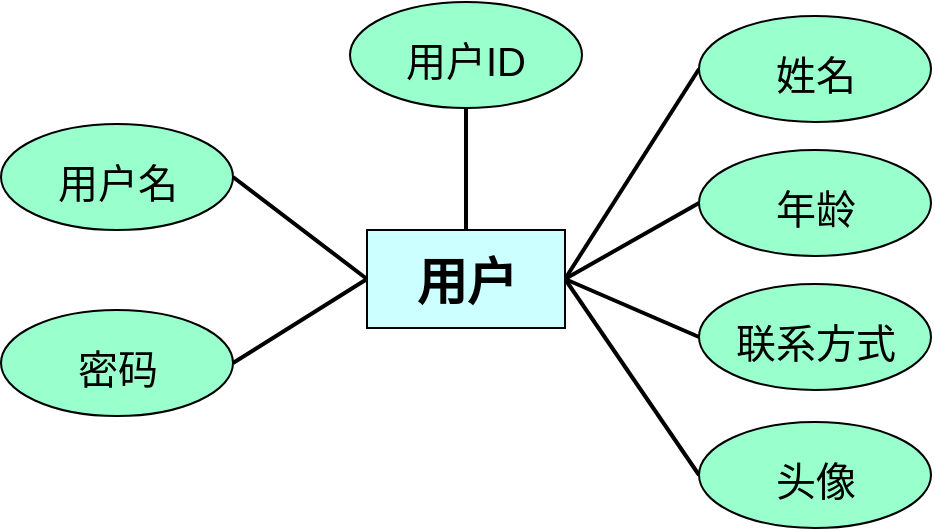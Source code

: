 <mxfile>
    <diagram id="6OLUEpPrqN3F6xuIstuM" name="第 1 页">
        <mxGraphModel dx="169" dy="479" grid="0" gridSize="10" guides="1" tooltips="1" connect="1" arrows="1" fold="1" page="0" pageScale="1" pageWidth="827" pageHeight="1169" background="#FFFFFF" math="0" shadow="0">
            <root>
                <mxCell id="0"/>
                <mxCell id="1" parent="0"/>
                <mxCell id="17" value="" style="endArrow=none;html=1;fontSize=25;fontColor=#000000;strokeWidth=2;strokeColor=#000000;exitX=0.5;exitY=0;exitDx=0;exitDy=0;entryX=0.5;entryY=1;entryDx=0;entryDy=0;" edge="1" parent="1" source="24" target="25">
                    <mxGeometry width="50" height="50" relative="1" as="geometry">
                        <mxPoint x="869.5" y="303" as="sourcePoint"/>
                        <mxPoint x="870.5" y="268" as="targetPoint"/>
                    </mxGeometry>
                </mxCell>
                <mxCell id="18" value="" style="endArrow=none;html=1;fontSize=25;fontColor=#000000;strokeWidth=2;strokeColor=#000000;exitX=0;exitY=0.5;exitDx=0;exitDy=0;entryX=1;entryY=0.5;entryDx=0;entryDy=0;" edge="1" parent="1" source="26" target="24">
                    <mxGeometry width="50" height="50" relative="1" as="geometry">
                        <mxPoint x="900.5" y="133" as="sourcePoint"/>
                        <mxPoint x="900.5" y="75" as="targetPoint"/>
                    </mxGeometry>
                </mxCell>
                <mxCell id="19" value="" style="endArrow=none;html=1;fontSize=25;fontColor=#000000;strokeWidth=2;strokeColor=#000000;exitX=0;exitY=0.5;exitDx=0;exitDy=0;entryX=1;entryY=0.5;entryDx=0;entryDy=0;" edge="1" parent="1" source="27" target="24">
                    <mxGeometry width="50" height="50" relative="1" as="geometry">
                        <mxPoint x="904.5" y="133" as="sourcePoint"/>
                        <mxPoint x="904.5" y="75" as="targetPoint"/>
                    </mxGeometry>
                </mxCell>
                <mxCell id="20" value="" style="endArrow=none;html=1;fontSize=25;fontColor=#000000;strokeWidth=2;strokeColor=#000000;entryX=0;entryY=0.5;entryDx=0;entryDy=0;exitX=1;exitY=0.5;exitDx=0;exitDy=0;" edge="1" parent="1" source="24" target="28">
                    <mxGeometry width="50" height="50" relative="1" as="geometry">
                        <mxPoint x="900.5" y="77" as="sourcePoint"/>
                        <mxPoint x="900.5" y="19" as="targetPoint"/>
                    </mxGeometry>
                </mxCell>
                <mxCell id="21" value="" style="endArrow=none;html=1;fontSize=25;fontColor=#000000;strokeWidth=2;strokeColor=#000000;exitX=0;exitY=0.5;exitDx=0;exitDy=0;entryX=1;entryY=0.5;entryDx=0;entryDy=0;" edge="1" parent="1" source="29" target="24">
                    <mxGeometry width="50" height="50" relative="1" as="geometry">
                        <mxPoint x="986.5" y="431.5" as="sourcePoint"/>
                        <mxPoint x="900" y="18" as="targetPoint"/>
                    </mxGeometry>
                </mxCell>
                <mxCell id="22" value="" style="endArrow=none;html=1;fontSize=25;fontColor=#000000;strokeWidth=2;strokeColor=#000000;entryX=0;entryY=0.5;entryDx=0;entryDy=0;exitX=1;exitY=0.5;exitDx=0;exitDy=0;" edge="1" parent="1" source="30" target="24">
                    <mxGeometry width="50" height="50" relative="1" as="geometry">
                        <mxPoint x="758.5" y="116" as="sourcePoint"/>
                        <mxPoint x="814.5" y="85" as="targetPoint"/>
                    </mxGeometry>
                </mxCell>
                <mxCell id="23" value="" style="endArrow=none;html=1;fontSize=25;fontColor=#000000;strokeWidth=2;strokeColor=#000000;entryX=0;entryY=0.5;entryDx=0;entryDy=0;exitX=1;exitY=0.5;exitDx=0;exitDy=0;" edge="1" parent="1" source="31" target="24">
                    <mxGeometry width="50" height="50" relative="1" as="geometry">
                        <mxPoint x="860.5" y="179" as="sourcePoint"/>
                        <mxPoint x="856.5" y="138" as="targetPoint"/>
                    </mxGeometry>
                </mxCell>
                <mxCell id="24" value="&lt;b&gt;&lt;font style=&quot;font-size: 25px&quot;&gt;用户&lt;/font&gt;&lt;/b&gt;" style="rounded=0;whiteSpace=wrap;html=1;labelBackgroundColor=#CCFFFF;fontSize=25;fontColor=#000000;fillColor=#CCFFFF;" vertex="1" parent="1">
                    <mxGeometry x="820.5" y="312" width="99" height="49" as="geometry"/>
                </mxCell>
                <mxCell id="25" value="&lt;font color=&quot;#000000&quot; style=&quot;font-size: 20px&quot;&gt;用户ID&lt;/font&gt;" style="ellipse;whiteSpace=wrap;html=1;fontSize=25;fillColor=#99FFCC;" vertex="1" parent="1">
                    <mxGeometry x="812" y="198" width="116" height="53" as="geometry"/>
                </mxCell>
                <mxCell id="26" value="&lt;font color=&quot;#000000&quot; style=&quot;font-size: 20px&quot;&gt;联系方式&lt;/font&gt;" style="ellipse;whiteSpace=wrap;html=1;fontSize=25;fillColor=#99FFCC;" vertex="1" parent="1">
                    <mxGeometry x="986.5" y="339" width="116" height="53" as="geometry"/>
                </mxCell>
                <mxCell id="27" value="&lt;font color=&quot;#000000&quot; style=&quot;font-size: 20px&quot;&gt;年龄&lt;/font&gt;" style="ellipse;whiteSpace=wrap;html=1;fontSize=25;fillColor=#99FFCC;" vertex="1" parent="1">
                    <mxGeometry x="986.5" y="272" width="116" height="53" as="geometry"/>
                </mxCell>
                <mxCell id="28" value="&lt;font color=&quot;#000000&quot; style=&quot;font-size: 20px&quot;&gt;姓名&lt;/font&gt;" style="ellipse;whiteSpace=wrap;html=1;fontSize=25;fillColor=#99FFCC;" vertex="1" parent="1">
                    <mxGeometry x="986.5" y="205" width="116" height="53" as="geometry"/>
                </mxCell>
                <mxCell id="29" value="&lt;font color=&quot;#000000&quot; style=&quot;font-size: 20px&quot;&gt;头像&lt;/font&gt;" style="ellipse;whiteSpace=wrap;html=1;fontSize=25;fillColor=#99FFCC;" vertex="1" parent="1">
                    <mxGeometry x="986.5" y="408" width="116" height="53" as="geometry"/>
                </mxCell>
                <mxCell id="30" value="&lt;font color=&quot;#000000&quot; style=&quot;font-size: 20px&quot;&gt;密码&lt;/font&gt;" style="ellipse;whiteSpace=wrap;html=1;fontSize=25;fillColor=#99FFCC;" vertex="1" parent="1">
                    <mxGeometry x="637.5" y="352" width="116" height="53" as="geometry"/>
                </mxCell>
                <mxCell id="31" value="&lt;font color=&quot;#000000&quot; style=&quot;font-size: 20px&quot;&gt;用户名&lt;/font&gt;" style="ellipse;whiteSpace=wrap;html=1;fontSize=25;fillColor=#99FFCC;" vertex="1" parent="1">
                    <mxGeometry x="637.5" y="259" width="116" height="53" as="geometry"/>
                </mxCell>
            </root>
        </mxGraphModel>
    </diagram>
</mxfile>
